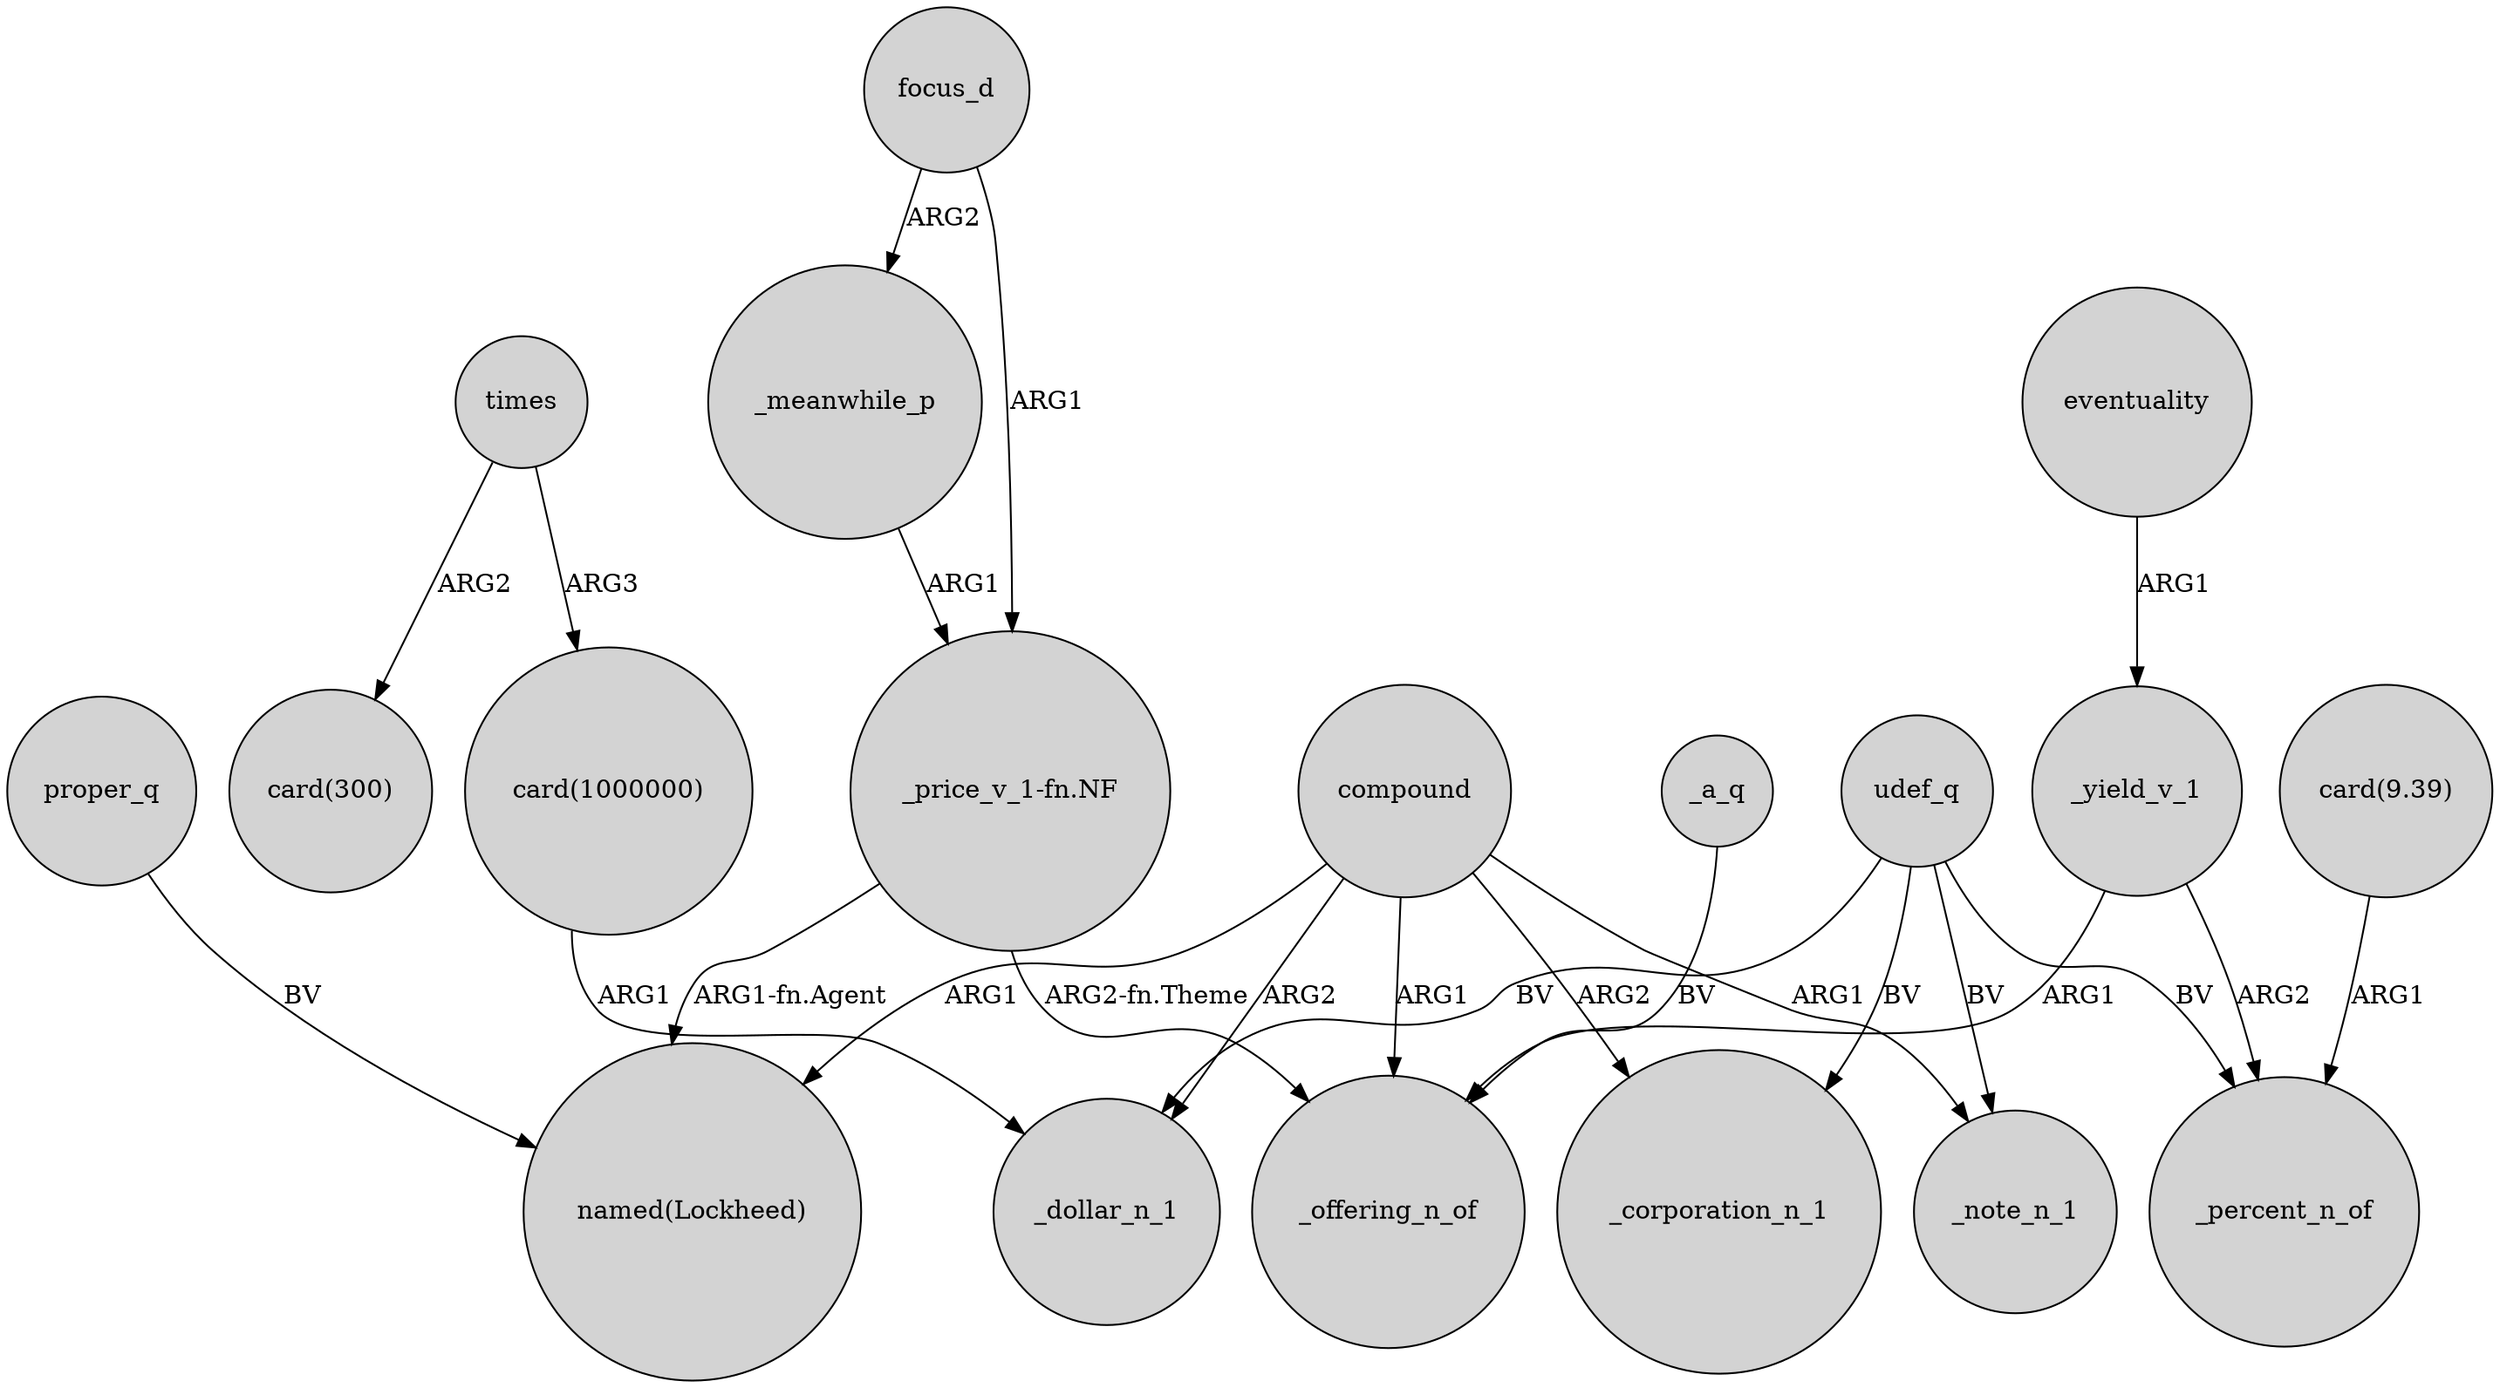 digraph {
	node [shape=circle style=filled]
	"card(1000000)" -> _dollar_n_1 [label=ARG1]
	"_price_v_1-fn.NF" -> "named(Lockheed)" [label="ARG1-fn.Agent"]
	_yield_v_1 -> _offering_n_of [label=ARG1]
	compound -> _note_n_1 [label=ARG1]
	compound -> _corporation_n_1 [label=ARG2]
	"card(9.39)" -> _percent_n_of [label=ARG1]
	_meanwhile_p -> "_price_v_1-fn.NF" [label=ARG1]
	"_price_v_1-fn.NF" -> _offering_n_of [label="ARG2-fn.Theme"]
	times -> "card(300)" [label=ARG2]
	compound -> "named(Lockheed)" [label=ARG1]
	udef_q -> _corporation_n_1 [label=BV]
	focus_d -> _meanwhile_p [label=ARG2]
	times -> "card(1000000)" [label=ARG3]
	eventuality -> _yield_v_1 [label=ARG1]
	_yield_v_1 -> _percent_n_of [label=ARG2]
	proper_q -> "named(Lockheed)" [label=BV]
	udef_q -> _percent_n_of [label=BV]
	_a_q -> _offering_n_of [label=BV]
	compound -> _dollar_n_1 [label=ARG2]
	focus_d -> "_price_v_1-fn.NF" [label=ARG1]
	udef_q -> _note_n_1 [label=BV]
	compound -> _offering_n_of [label=ARG1]
	udef_q -> _dollar_n_1 [label=BV]
}

